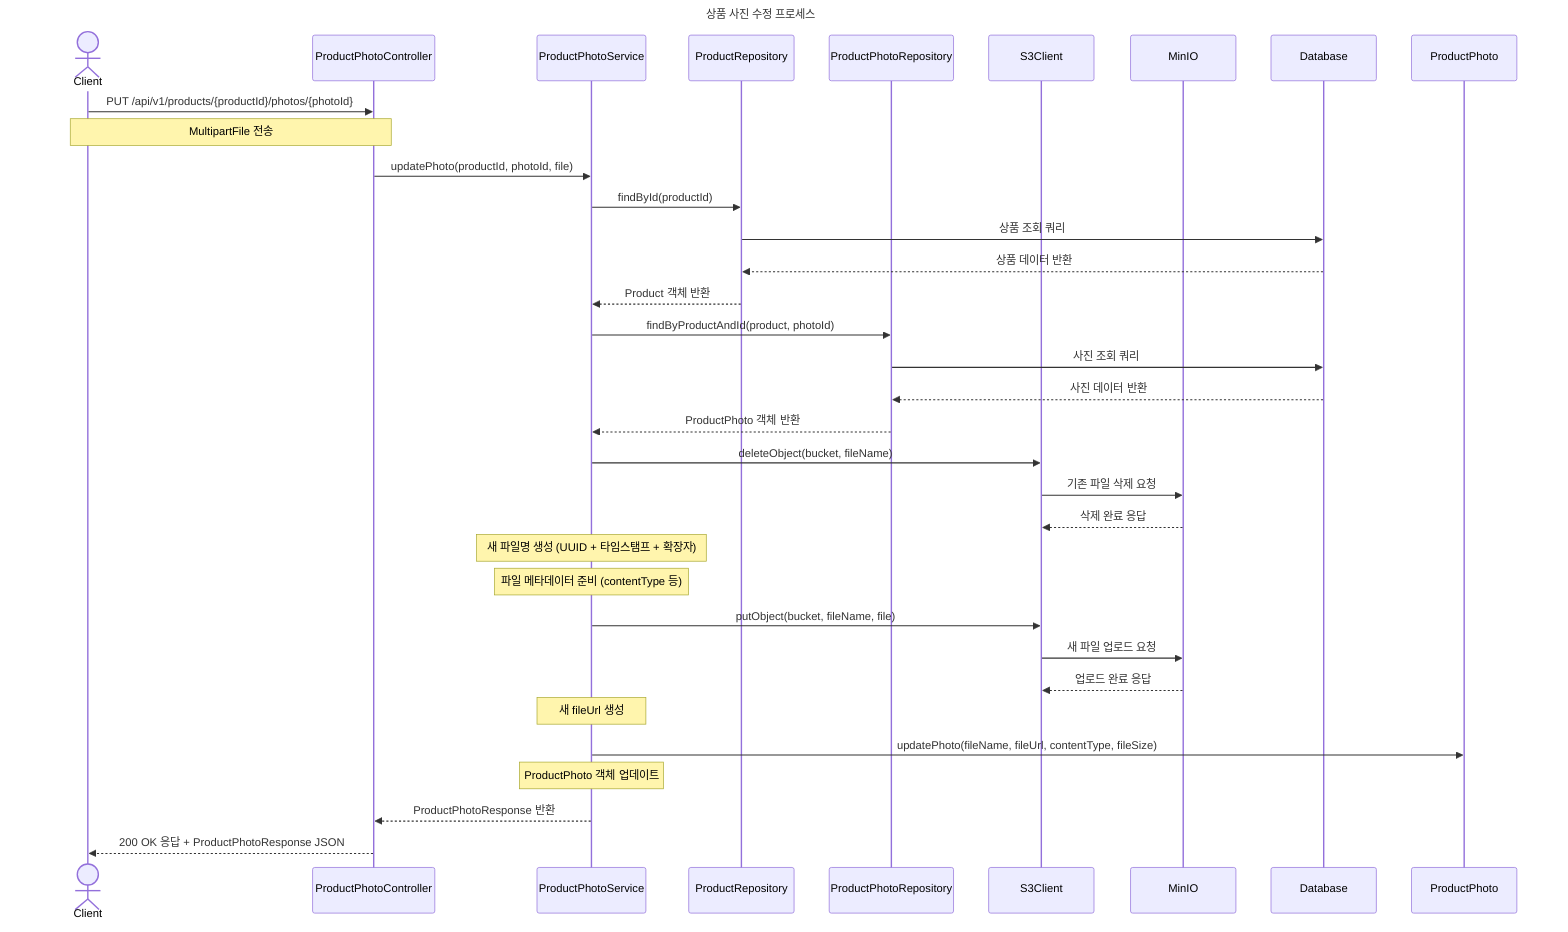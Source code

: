 sequenceDiagram
    title 상품 사진 수정 프로세스

    actor Client
    participant ProductPhotoController
    participant ProductPhotoService
    participant ProductRepository
    participant ProductPhotoRepository
    participant S3Client
    participant MinIO
    participant Database

    Client->>ProductPhotoController: PUT /api/v1/products/{productId}/photos/{photoId}
    Note over Client,ProductPhotoController: MultipartFile 전송

    ProductPhotoController->>ProductPhotoService: updatePhoto(productId, photoId, file)

    ProductPhotoService->>ProductRepository: findById(productId)
    ProductRepository->>Database: 상품 조회 쿼리
    Database-->>ProductRepository: 상품 데이터 반환
    ProductRepository-->>ProductPhotoService: Product 객체 반환

    ProductPhotoService->>ProductPhotoRepository: findByProductAndId(product, photoId)
    ProductPhotoRepository->>Database: 사진 조회 쿼리
    Database-->>ProductPhotoRepository: 사진 데이터 반환
    ProductPhotoRepository-->>ProductPhotoService: ProductPhoto 객체 반환

    ProductPhotoService->>S3Client: deleteObject(bucket, fileName)
    S3Client->>MinIO: 기존 파일 삭제 요청
    MinIO-->>S3Client: 삭제 완료 응답

    Note over ProductPhotoService: 새 파일명 생성 (UUID + 타임스탬프 + 확장자)
    Note over ProductPhotoService: 파일 메타데이터 준비 (contentType 등)

    ProductPhotoService->>S3Client: putObject(bucket, fileName, file)
    S3Client->>MinIO: 새 파일 업로드 요청
    MinIO-->>S3Client: 업로드 완료 응답

    Note over ProductPhotoService: 새 fileUrl 생성

    ProductPhotoService->>ProductPhoto: updatePhoto(fileName, fileUrl, contentType, fileSize)
    Note over ProductPhotoService: ProductPhoto 객체 업데이트

    ProductPhotoService-->>ProductPhotoController: ProductPhotoResponse 반환
    ProductPhotoController-->>Client: 200 OK 응답 + ProductPhotoResponse JSON